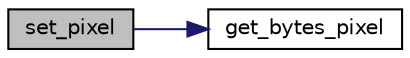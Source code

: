 digraph "set_pixel"
{
 // LATEX_PDF_SIZE
  edge [fontname="Helvetica",fontsize="10",labelfontname="Helvetica",labelfontsize="10"];
  node [fontname="Helvetica",fontsize="10",shape=record];
  rankdir="LR";
  Node1 [label="set_pixel",height=0.2,width=0.4,color="black", fillcolor="grey75", style="filled", fontcolor="black",tooltip="sets pixel into the buffer"];
  Node1 -> Node2 [color="midnightblue",fontsize="10",style="solid",fontname="Helvetica"];
  Node2 [label="get_bytes_pixel",height=0.2,width=0.4,color="black", fillcolor="white", style="filled",URL="$group__graphics.html#gafa7636d40c82e2b1a63585e2ad8138ff",tooltip="Gets bytes per pixel for given mode."];
}
